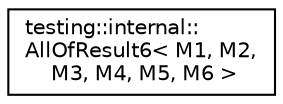 digraph "Graphical Class Hierarchy"
{
  edge [fontname="Helvetica",fontsize="10",labelfontname="Helvetica",labelfontsize="10"];
  node [fontname="Helvetica",fontsize="10",shape=record];
  rankdir="LR";
  Node0 [label="testing::internal::\lAllOfResult6\< M1, M2,\l M3, M4, M5, M6 \>",height=0.2,width=0.4,color="black", fillcolor="white", style="filled",URL="$structtesting_1_1internal_1_1AllOfResult6.html"];
}
